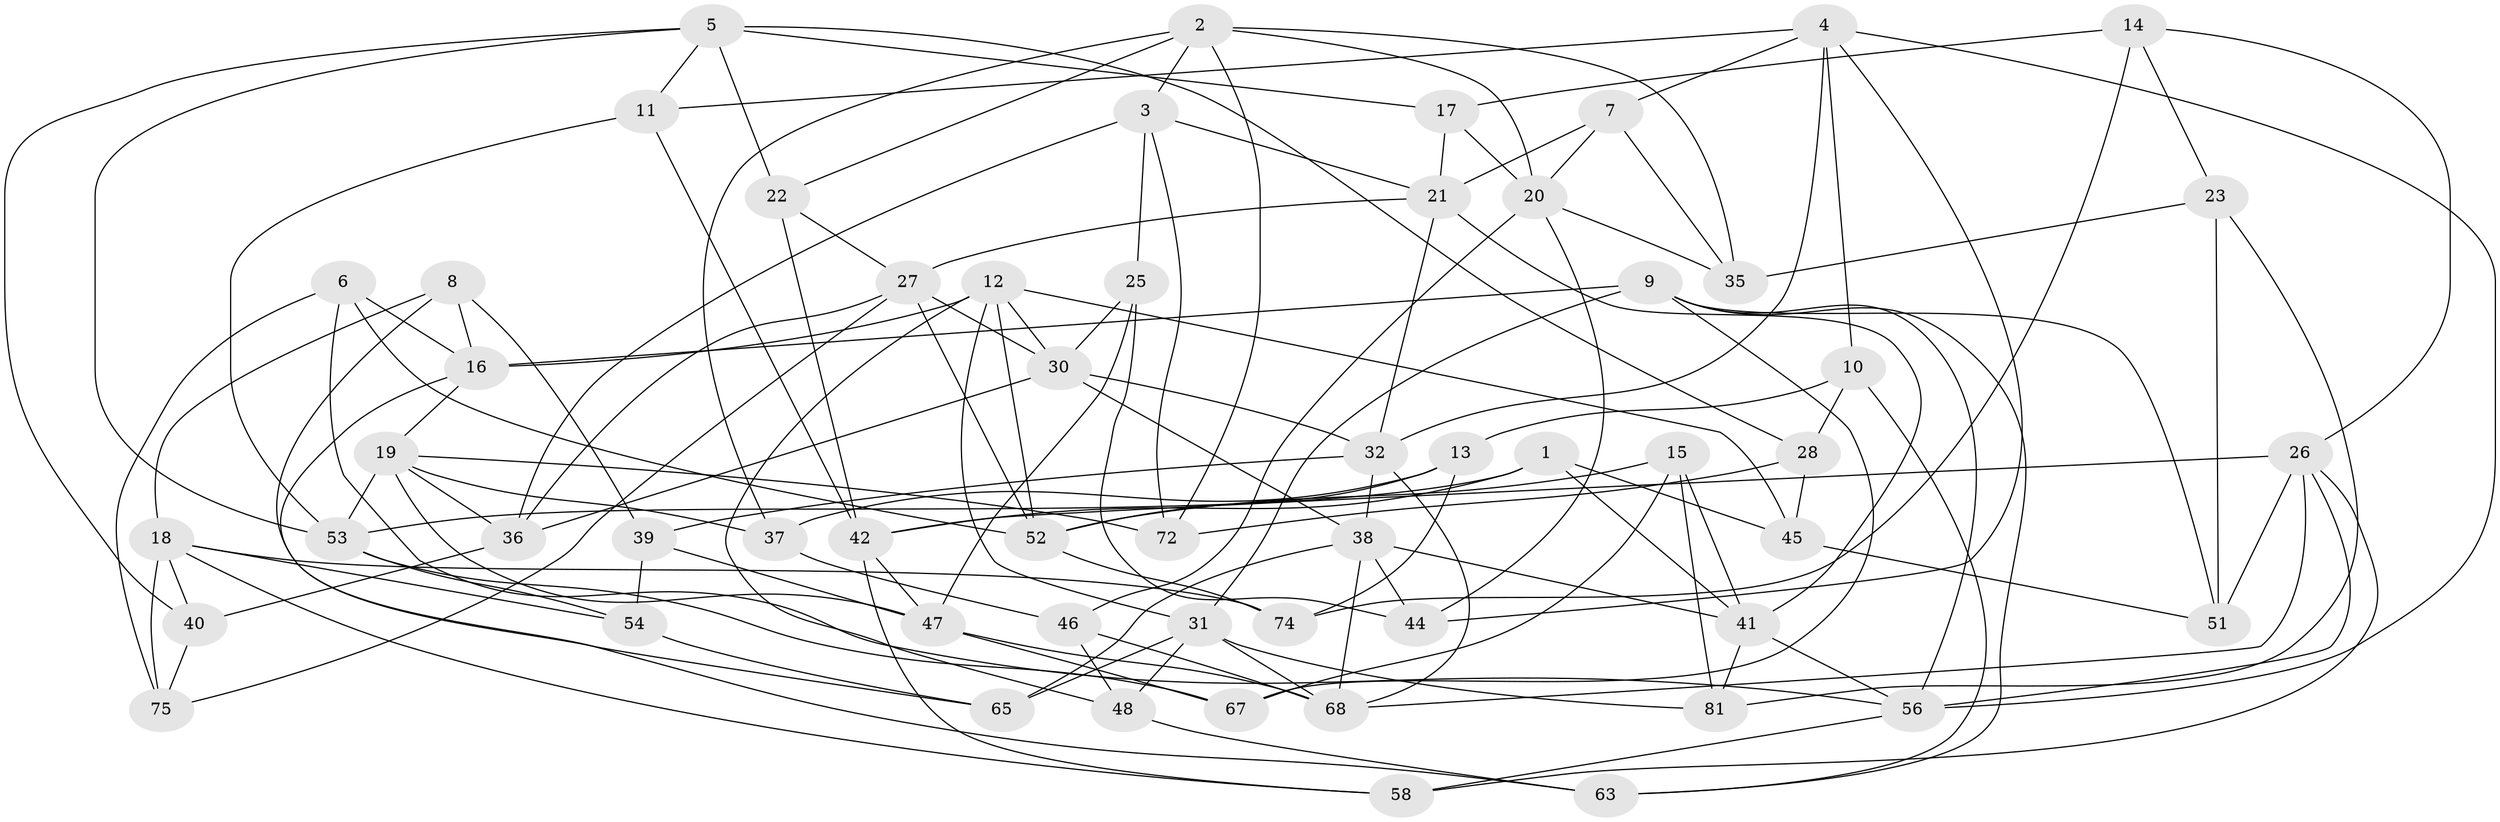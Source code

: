 // Generated by graph-tools (version 1.1) at 2025/24/03/03/25 07:24:30]
// undirected, 57 vertices, 138 edges
graph export_dot {
graph [start="1"]
  node [color=gray90,style=filled];
  1;
  2 [super="+29"];
  3 [super="+70"];
  4 [super="+61"];
  5 [super="+50"];
  6;
  7;
  8;
  9 [super="+73"];
  10;
  11;
  12 [super="+69"];
  13;
  14;
  15;
  16 [super="+66"];
  17;
  18 [super="+80"];
  19 [super="+24"];
  20 [super="+34"];
  21 [super="+43"];
  22;
  23;
  25;
  26 [super="+49"];
  27 [super="+79"];
  28;
  30 [super="+76"];
  31 [super="+33"];
  32 [super="+82"];
  35;
  36 [super="+55"];
  37;
  38 [super="+57"];
  39;
  40;
  41 [super="+64"];
  42 [super="+59"];
  44;
  45;
  46;
  47 [super="+62"];
  48;
  51;
  52 [super="+71"];
  53 [super="+78"];
  54;
  56 [super="+60"];
  58;
  63;
  65;
  67;
  68 [super="+77"];
  72;
  74;
  75;
  81;
  1 -- 45;
  1 -- 53;
  1 -- 42;
  1 -- 41;
  2 -- 22;
  2 -- 3;
  2 -- 37;
  2 -- 72;
  2 -- 35;
  2 -- 20;
  3 -- 25;
  3 -- 72;
  3 -- 36 [weight=2];
  3 -- 21;
  4 -- 10;
  4 -- 44;
  4 -- 11;
  4 -- 32;
  4 -- 56;
  4 -- 7;
  5 -- 53;
  5 -- 11;
  5 -- 28;
  5 -- 40;
  5 -- 17;
  5 -- 22;
  6 -- 16;
  6 -- 75;
  6 -- 52;
  6 -- 56;
  7 -- 35;
  7 -- 20;
  7 -- 21;
  8 -- 16;
  8 -- 39;
  8 -- 18;
  8 -- 65;
  9 -- 51;
  9 -- 63;
  9 -- 56;
  9 -- 67;
  9 -- 31;
  9 -- 16;
  10 -- 63;
  10 -- 13;
  10 -- 28;
  11 -- 53;
  11 -- 42;
  12 -- 48;
  12 -- 52;
  12 -- 45;
  12 -- 31;
  12 -- 16;
  12 -- 30;
  13 -- 74;
  13 -- 52;
  13 -- 37;
  14 -- 17;
  14 -- 26;
  14 -- 74;
  14 -- 23;
  15 -- 81;
  15 -- 67;
  15 -- 52;
  15 -- 41;
  16 -- 19;
  16 -- 63;
  17 -- 20;
  17 -- 21;
  18 -- 54;
  18 -- 74;
  18 -- 40;
  18 -- 75;
  18 -- 58;
  19 -- 53;
  19 -- 36;
  19 -- 72;
  19 -- 37;
  19 -- 47;
  20 -- 44;
  20 -- 35;
  20 -- 46;
  21 -- 32;
  21 -- 41;
  21 -- 27;
  22 -- 42;
  22 -- 27;
  23 -- 51;
  23 -- 35;
  23 -- 81;
  25 -- 44;
  25 -- 47;
  25 -- 30;
  26 -- 51;
  26 -- 42;
  26 -- 58;
  26 -- 68;
  26 -- 56;
  27 -- 52;
  27 -- 36;
  27 -- 75;
  27 -- 30;
  28 -- 72;
  28 -- 45;
  30 -- 36;
  30 -- 32;
  30 -- 38;
  31 -- 81;
  31 -- 48;
  31 -- 65;
  31 -- 68;
  32 -- 38;
  32 -- 39;
  32 -- 68;
  36 -- 40;
  37 -- 46;
  38 -- 44;
  38 -- 41;
  38 -- 65;
  38 -- 68;
  39 -- 54;
  39 -- 47;
  40 -- 75;
  41 -- 81;
  41 -- 56;
  42 -- 58;
  42 -- 47;
  45 -- 51;
  46 -- 48;
  46 -- 68;
  47 -- 67;
  47 -- 68;
  48 -- 63;
  52 -- 74;
  53 -- 67;
  53 -- 54;
  54 -- 65;
  56 -- 58;
}
